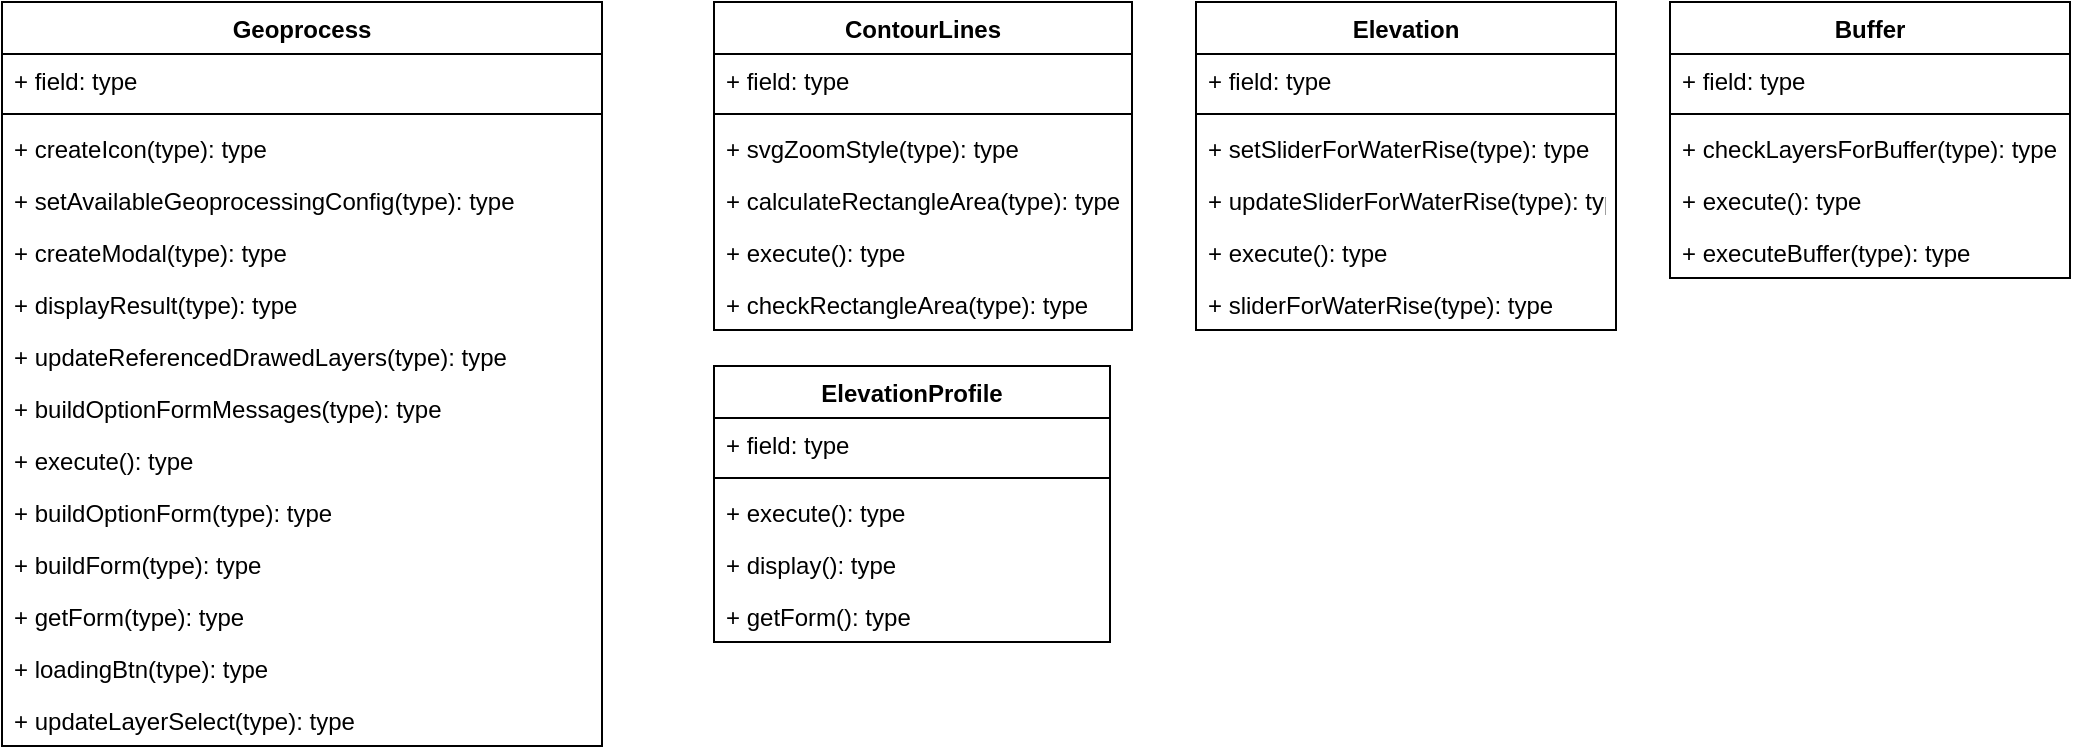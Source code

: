 <mxfile>
    <diagram id="CWb_n4CAjd2z9gFYFfTj" name="Refactor">
        <mxGraphModel dx="1044" dy="353" grid="0" gridSize="10" guides="1" tooltips="1" connect="1" arrows="1" fold="1" page="1" pageScale="1" pageWidth="1169" pageHeight="827" math="0" shadow="0">
            <root>
                <mxCell id="0"/>
                <mxCell id="1" parent="0"/>
                <mxCell id="zH9yEyfcCZAy-cP3OPAp-57" value="Elevation" style="swimlane;fontStyle=1;align=center;verticalAlign=top;childLayout=stackLayout;horizontal=1;startSize=26;horizontalStack=0;resizeParent=1;resizeParentMax=0;resizeLast=0;collapsible=1;marginBottom=0;" parent="1" vertex="1">
                    <mxGeometry x="683" y="17" width="210" height="164" as="geometry"/>
                </mxCell>
                <mxCell id="zH9yEyfcCZAy-cP3OPAp-58" value="+ field: type" style="text;strokeColor=none;fillColor=none;align=left;verticalAlign=top;spacingLeft=4;spacingRight=4;overflow=hidden;rotatable=0;points=[[0,0.5],[1,0.5]];portConstraint=eastwest;" parent="zH9yEyfcCZAy-cP3OPAp-57" vertex="1">
                    <mxGeometry y="26" width="210" height="26" as="geometry"/>
                </mxCell>
                <mxCell id="zH9yEyfcCZAy-cP3OPAp-59" value="" style="line;strokeWidth=1;fillColor=none;align=left;verticalAlign=middle;spacingTop=-1;spacingLeft=3;spacingRight=3;rotatable=0;labelPosition=right;points=[];portConstraint=eastwest;strokeColor=inherit;" parent="zH9yEyfcCZAy-cP3OPAp-57" vertex="1">
                    <mxGeometry y="52" width="210" height="8" as="geometry"/>
                </mxCell>
                <mxCell id="zH9yEyfcCZAy-cP3OPAp-83" value="+ setSliderForWaterRise(type): type" style="text;strokeColor=none;fillColor=none;align=left;verticalAlign=top;spacingLeft=4;spacingRight=4;overflow=hidden;rotatable=0;points=[[0,0.5],[1,0.5]];portConstraint=eastwest;" parent="zH9yEyfcCZAy-cP3OPAp-57" vertex="1">
                    <mxGeometry y="60" width="210" height="26" as="geometry"/>
                </mxCell>
                <mxCell id="zH9yEyfcCZAy-cP3OPAp-82" value="+ updateSliderForWaterRise(type): type" style="text;strokeColor=none;fillColor=none;align=left;verticalAlign=top;spacingLeft=4;spacingRight=4;overflow=hidden;rotatable=0;points=[[0,0.5],[1,0.5]];portConstraint=eastwest;" parent="zH9yEyfcCZAy-cP3OPAp-57" vertex="1">
                    <mxGeometry y="86" width="210" height="26" as="geometry"/>
                </mxCell>
                <mxCell id="z0Jqj_uq5-GdilpMSnM8-4" value="+ execute(): type" style="text;strokeColor=none;fillColor=none;align=left;verticalAlign=top;spacingLeft=4;spacingRight=4;overflow=hidden;rotatable=0;points=[[0,0.5],[1,0.5]];portConstraint=eastwest;" vertex="1" parent="zH9yEyfcCZAy-cP3OPAp-57">
                    <mxGeometry y="112" width="210" height="26" as="geometry"/>
                </mxCell>
                <mxCell id="zH9yEyfcCZAy-cP3OPAp-84" value="+ sliderForWaterRise(type): type" style="text;strokeColor=none;fillColor=none;align=left;verticalAlign=top;spacingLeft=4;spacingRight=4;overflow=hidden;rotatable=0;points=[[0,0.5],[1,0.5]];portConstraint=eastwest;" parent="zH9yEyfcCZAy-cP3OPAp-57" vertex="1">
                    <mxGeometry y="138" width="210" height="26" as="geometry"/>
                </mxCell>
                <mxCell id="zH9yEyfcCZAy-cP3OPAp-61" value="ContourLines" style="swimlane;fontStyle=1;align=center;verticalAlign=top;childLayout=stackLayout;horizontal=1;startSize=26;horizontalStack=0;resizeParent=1;resizeParentMax=0;resizeLast=0;collapsible=1;marginBottom=0;" parent="1" vertex="1">
                    <mxGeometry x="442" y="17" width="209" height="164" as="geometry"/>
                </mxCell>
                <mxCell id="zH9yEyfcCZAy-cP3OPAp-62" value="+ field: type" style="text;strokeColor=none;fillColor=none;align=left;verticalAlign=top;spacingLeft=4;spacingRight=4;overflow=hidden;rotatable=0;points=[[0,0.5],[1,0.5]];portConstraint=eastwest;" parent="zH9yEyfcCZAy-cP3OPAp-61" vertex="1">
                    <mxGeometry y="26" width="209" height="26" as="geometry"/>
                </mxCell>
                <mxCell id="zH9yEyfcCZAy-cP3OPAp-63" value="" style="line;strokeWidth=1;fillColor=none;align=left;verticalAlign=middle;spacingTop=-1;spacingLeft=3;spacingRight=3;rotatable=0;labelPosition=right;points=[];portConstraint=eastwest;strokeColor=inherit;" parent="zH9yEyfcCZAy-cP3OPAp-61" vertex="1">
                    <mxGeometry y="52" width="209" height="8" as="geometry"/>
                </mxCell>
                <mxCell id="zH9yEyfcCZAy-cP3OPAp-76" value="+ svgZoomStyle(type): type" style="text;strokeColor=none;fillColor=none;align=left;verticalAlign=top;spacingLeft=4;spacingRight=4;overflow=hidden;rotatable=0;points=[[0,0.5],[1,0.5]];portConstraint=eastwest;" parent="zH9yEyfcCZAy-cP3OPAp-61" vertex="1">
                    <mxGeometry y="60" width="209" height="26" as="geometry"/>
                </mxCell>
                <mxCell id="zH9yEyfcCZAy-cP3OPAp-85" value="+ calculateRectangleArea(type): type" style="text;strokeColor=none;fillColor=none;align=left;verticalAlign=top;spacingLeft=4;spacingRight=4;overflow=hidden;rotatable=0;points=[[0,0.5],[1,0.5]];portConstraint=eastwest;" parent="zH9yEyfcCZAy-cP3OPAp-61" vertex="1">
                    <mxGeometry y="86" width="209" height="26" as="geometry"/>
                </mxCell>
                <mxCell id="z0Jqj_uq5-GdilpMSnM8-5" value="+ execute(): type" style="text;strokeColor=none;fillColor=none;align=left;verticalAlign=top;spacingLeft=4;spacingRight=4;overflow=hidden;rotatable=0;points=[[0,0.5],[1,0.5]];portConstraint=eastwest;" vertex="1" parent="zH9yEyfcCZAy-cP3OPAp-61">
                    <mxGeometry y="112" width="209" height="26" as="geometry"/>
                </mxCell>
                <mxCell id="zH9yEyfcCZAy-cP3OPAp-86" value="+ checkRectangleArea(type): type" style="text;strokeColor=none;fillColor=none;align=left;verticalAlign=top;spacingLeft=4;spacingRight=4;overflow=hidden;rotatable=0;points=[[0,0.5],[1,0.5]];portConstraint=eastwest;" parent="zH9yEyfcCZAy-cP3OPAp-61" vertex="1">
                    <mxGeometry y="138" width="209" height="26" as="geometry"/>
                </mxCell>
                <mxCell id="zH9yEyfcCZAy-cP3OPAp-65" value="Buffer" style="swimlane;fontStyle=1;align=center;verticalAlign=top;childLayout=stackLayout;horizontal=1;startSize=26;horizontalStack=0;resizeParent=1;resizeParentMax=0;resizeLast=0;collapsible=1;marginBottom=0;" parent="1" vertex="1">
                    <mxGeometry x="920" y="17" width="200" height="138" as="geometry"/>
                </mxCell>
                <mxCell id="zH9yEyfcCZAy-cP3OPAp-66" value="+ field: type" style="text;strokeColor=none;fillColor=none;align=left;verticalAlign=top;spacingLeft=4;spacingRight=4;overflow=hidden;rotatable=0;points=[[0,0.5],[1,0.5]];portConstraint=eastwest;" parent="zH9yEyfcCZAy-cP3OPAp-65" vertex="1">
                    <mxGeometry y="26" width="200" height="26" as="geometry"/>
                </mxCell>
                <mxCell id="zH9yEyfcCZAy-cP3OPAp-67" value="" style="line;strokeWidth=1;fillColor=none;align=left;verticalAlign=middle;spacingTop=-1;spacingLeft=3;spacingRight=3;rotatable=0;labelPosition=right;points=[];portConstraint=eastwest;strokeColor=inherit;" parent="zH9yEyfcCZAy-cP3OPAp-65" vertex="1">
                    <mxGeometry y="52" width="200" height="8" as="geometry"/>
                </mxCell>
                <mxCell id="zH9yEyfcCZAy-cP3OPAp-87" value="+ checkLayersForBuffer(type): type" style="text;strokeColor=none;fillColor=none;align=left;verticalAlign=top;spacingLeft=4;spacingRight=4;overflow=hidden;rotatable=0;points=[[0,0.5],[1,0.5]];portConstraint=eastwest;" parent="zH9yEyfcCZAy-cP3OPAp-65" vertex="1">
                    <mxGeometry y="60" width="200" height="26" as="geometry"/>
                </mxCell>
                <mxCell id="z0Jqj_uq5-GdilpMSnM8-3" value="+ execute(): type" style="text;strokeColor=none;fillColor=none;align=left;verticalAlign=top;spacingLeft=4;spacingRight=4;overflow=hidden;rotatable=0;points=[[0,0.5],[1,0.5]];portConstraint=eastwest;" vertex="1" parent="zH9yEyfcCZAy-cP3OPAp-65">
                    <mxGeometry y="86" width="200" height="26" as="geometry"/>
                </mxCell>
                <mxCell id="zH9yEyfcCZAy-cP3OPAp-90" value="+ executeBuffer(type): type" style="text;strokeColor=none;fillColor=none;align=left;verticalAlign=top;spacingLeft=4;spacingRight=4;overflow=hidden;rotatable=0;points=[[0,0.5],[1,0.5]];portConstraint=eastwest;" parent="zH9yEyfcCZAy-cP3OPAp-65" vertex="1">
                    <mxGeometry y="112" width="200" height="26" as="geometry"/>
                </mxCell>
                <mxCell id="zH9yEyfcCZAy-cP3OPAp-69" value="ElevationProfile" style="swimlane;fontStyle=1;align=center;verticalAlign=top;childLayout=stackLayout;horizontal=1;startSize=26;horizontalStack=0;resizeParent=1;resizeParentMax=0;resizeLast=0;collapsible=1;marginBottom=0;" parent="1" vertex="1">
                    <mxGeometry x="442" y="199" width="198" height="138" as="geometry"/>
                </mxCell>
                <mxCell id="zH9yEyfcCZAy-cP3OPAp-70" value="+ field: type" style="text;strokeColor=none;fillColor=none;align=left;verticalAlign=top;spacingLeft=4;spacingRight=4;overflow=hidden;rotatable=0;points=[[0,0.5],[1,0.5]];portConstraint=eastwest;" parent="zH9yEyfcCZAy-cP3OPAp-69" vertex="1">
                    <mxGeometry y="26" width="198" height="26" as="geometry"/>
                </mxCell>
                <mxCell id="zH9yEyfcCZAy-cP3OPAp-71" value="" style="line;strokeWidth=1;fillColor=none;align=left;verticalAlign=middle;spacingTop=-1;spacingLeft=3;spacingRight=3;rotatable=0;labelPosition=right;points=[];portConstraint=eastwest;strokeColor=inherit;" parent="zH9yEyfcCZAy-cP3OPAp-69" vertex="1">
                    <mxGeometry y="52" width="198" height="8" as="geometry"/>
                </mxCell>
                <mxCell id="zH9yEyfcCZAy-cP3OPAp-94" value="+ execute(): type" style="text;strokeColor=none;fillColor=none;align=left;verticalAlign=top;spacingLeft=4;spacingRight=4;overflow=hidden;rotatable=0;points=[[0,0.5],[1,0.5]];portConstraint=eastwest;" parent="zH9yEyfcCZAy-cP3OPAp-69" vertex="1">
                    <mxGeometry y="60" width="198" height="26" as="geometry"/>
                </mxCell>
                <mxCell id="z0Jqj_uq5-GdilpMSnM8-1" value="+ display(): type" style="text;strokeColor=none;fillColor=none;align=left;verticalAlign=top;spacingLeft=4;spacingRight=4;overflow=hidden;rotatable=0;points=[[0,0.5],[1,0.5]];portConstraint=eastwest;" vertex="1" parent="zH9yEyfcCZAy-cP3OPAp-69">
                    <mxGeometry y="86" width="198" height="26" as="geometry"/>
                </mxCell>
                <mxCell id="z0Jqj_uq5-GdilpMSnM8-2" value="+ getForm(): type" style="text;strokeColor=none;fillColor=none;align=left;verticalAlign=top;spacingLeft=4;spacingRight=4;overflow=hidden;rotatable=0;points=[[0,0.5],[1,0.5]];portConstraint=eastwest;" vertex="1" parent="zH9yEyfcCZAy-cP3OPAp-69">
                    <mxGeometry y="112" width="198" height="26" as="geometry"/>
                </mxCell>
                <mxCell id="zH9yEyfcCZAy-cP3OPAp-73" value="Geoprocess" style="swimlane;fontStyle=1;align=center;verticalAlign=top;childLayout=stackLayout;horizontal=1;startSize=26;horizontalStack=0;resizeParent=1;resizeParentMax=0;resizeLast=0;collapsible=1;marginBottom=0;" parent="1" vertex="1">
                    <mxGeometry x="86" y="17" width="300" height="372" as="geometry"/>
                </mxCell>
                <mxCell id="zH9yEyfcCZAy-cP3OPAp-74" value="+ field: type" style="text;strokeColor=none;fillColor=none;align=left;verticalAlign=top;spacingLeft=4;spacingRight=4;overflow=hidden;rotatable=0;points=[[0,0.5],[1,0.5]];portConstraint=eastwest;" parent="zH9yEyfcCZAy-cP3OPAp-73" vertex="1">
                    <mxGeometry y="26" width="300" height="26" as="geometry"/>
                </mxCell>
                <mxCell id="zH9yEyfcCZAy-cP3OPAp-75" value="" style="line;strokeWidth=1;fillColor=none;align=left;verticalAlign=middle;spacingTop=-1;spacingLeft=3;spacingRight=3;rotatable=0;labelPosition=right;points=[];portConstraint=eastwest;strokeColor=inherit;" parent="zH9yEyfcCZAy-cP3OPAp-73" vertex="1">
                    <mxGeometry y="52" width="300" height="8" as="geometry"/>
                </mxCell>
                <mxCell id="zH9yEyfcCZAy-cP3OPAp-77" value="+ createIcon(type): type" style="text;strokeColor=none;fillColor=none;align=left;verticalAlign=top;spacingLeft=4;spacingRight=4;overflow=hidden;rotatable=0;points=[[0,0.5],[1,0.5]];portConstraint=eastwest;" parent="zH9yEyfcCZAy-cP3OPAp-73" vertex="1">
                    <mxGeometry y="60" width="300" height="26" as="geometry"/>
                </mxCell>
                <mxCell id="zH9yEyfcCZAy-cP3OPAp-79" value="+ setAvailableGeoprocessingConfig(type): type" style="text;strokeColor=none;fillColor=none;align=left;verticalAlign=top;spacingLeft=4;spacingRight=4;overflow=hidden;rotatable=0;points=[[0,0.5],[1,0.5]];portConstraint=eastwest;" parent="zH9yEyfcCZAy-cP3OPAp-73" vertex="1">
                    <mxGeometry y="86" width="300" height="26" as="geometry"/>
                </mxCell>
                <mxCell id="zH9yEyfcCZAy-cP3OPAp-78" value="+ createModal(type): type" style="text;strokeColor=none;fillColor=none;align=left;verticalAlign=top;spacingLeft=4;spacingRight=4;overflow=hidden;rotatable=0;points=[[0,0.5],[1,0.5]];portConstraint=eastwest;" parent="zH9yEyfcCZAy-cP3OPAp-73" vertex="1">
                    <mxGeometry y="112" width="300" height="26" as="geometry"/>
                </mxCell>
                <mxCell id="zH9yEyfcCZAy-cP3OPAp-80" value="+ displayResult(type): type" style="text;strokeColor=none;fillColor=none;align=left;verticalAlign=top;spacingLeft=4;spacingRight=4;overflow=hidden;rotatable=0;points=[[0,0.5],[1,0.5]];portConstraint=eastwest;" parent="zH9yEyfcCZAy-cP3OPAp-73" vertex="1">
                    <mxGeometry y="138" width="300" height="26" as="geometry"/>
                </mxCell>
                <mxCell id="zH9yEyfcCZAy-cP3OPAp-81" value="+ updateReferencedDrawedLayers(type): type" style="text;strokeColor=none;fillColor=none;align=left;verticalAlign=top;spacingLeft=4;spacingRight=4;overflow=hidden;rotatable=0;points=[[0,0.5],[1,0.5]];portConstraint=eastwest;" parent="zH9yEyfcCZAy-cP3OPAp-73" vertex="1">
                    <mxGeometry y="164" width="300" height="26" as="geometry"/>
                </mxCell>
                <mxCell id="zH9yEyfcCZAy-cP3OPAp-88" value="+ buildOptionFormMessages(type): type" style="text;strokeColor=none;fillColor=none;align=left;verticalAlign=top;spacingLeft=4;spacingRight=4;overflow=hidden;rotatable=0;points=[[0,0.5],[1,0.5]];portConstraint=eastwest;" parent="zH9yEyfcCZAy-cP3OPAp-73" vertex="1">
                    <mxGeometry y="190" width="300" height="26" as="geometry"/>
                </mxCell>
                <mxCell id="z0Jqj_uq5-GdilpMSnM8-6" value="+ execute(): type" style="text;strokeColor=none;fillColor=none;align=left;verticalAlign=top;spacingLeft=4;spacingRight=4;overflow=hidden;rotatable=0;points=[[0,0.5],[1,0.5]];portConstraint=eastwest;" vertex="1" parent="zH9yEyfcCZAy-cP3OPAp-73">
                    <mxGeometry y="216" width="300" height="26" as="geometry"/>
                </mxCell>
                <mxCell id="zH9yEyfcCZAy-cP3OPAp-89" value="+ buildOptionForm(type): type" style="text;strokeColor=none;fillColor=none;align=left;verticalAlign=top;spacingLeft=4;spacingRight=4;overflow=hidden;rotatable=0;points=[[0,0.5],[1,0.5]];portConstraint=eastwest;" parent="zH9yEyfcCZAy-cP3OPAp-73" vertex="1">
                    <mxGeometry y="242" width="300" height="26" as="geometry"/>
                </mxCell>
                <mxCell id="zH9yEyfcCZAy-cP3OPAp-92" value="+ buildForm(type): type" style="text;strokeColor=none;fillColor=none;align=left;verticalAlign=top;spacingLeft=4;spacingRight=4;overflow=hidden;rotatable=0;points=[[0,0.5],[1,0.5]];portConstraint=eastwest;" parent="zH9yEyfcCZAy-cP3OPAp-73" vertex="1">
                    <mxGeometry y="268" width="300" height="26" as="geometry"/>
                </mxCell>
                <mxCell id="zH9yEyfcCZAy-cP3OPAp-93" value="+ getForm(type): type" style="text;strokeColor=none;fillColor=none;align=left;verticalAlign=top;spacingLeft=4;spacingRight=4;overflow=hidden;rotatable=0;points=[[0,0.5],[1,0.5]];portConstraint=eastwest;" parent="zH9yEyfcCZAy-cP3OPAp-73" vertex="1">
                    <mxGeometry y="294" width="300" height="26" as="geometry"/>
                </mxCell>
                <mxCell id="zH9yEyfcCZAy-cP3OPAp-95" value="+ loadingBtn(type): type" style="text;strokeColor=none;fillColor=none;align=left;verticalAlign=top;spacingLeft=4;spacingRight=4;overflow=hidden;rotatable=0;points=[[0,0.5],[1,0.5]];portConstraint=eastwest;" parent="zH9yEyfcCZAy-cP3OPAp-73" vertex="1">
                    <mxGeometry y="320" width="300" height="26" as="geometry"/>
                </mxCell>
                <mxCell id="zH9yEyfcCZAy-cP3OPAp-96" value="+ updateLayerSelect(type): type" style="text;strokeColor=none;fillColor=none;align=left;verticalAlign=top;spacingLeft=4;spacingRight=4;overflow=hidden;rotatable=0;points=[[0,0.5],[1,0.5]];portConstraint=eastwest;" parent="zH9yEyfcCZAy-cP3OPAp-73" vertex="1">
                    <mxGeometry y="346" width="300" height="26" as="geometry"/>
                </mxCell>
            </root>
        </mxGraphModel>
    </diagram>
    <diagram id="9buAv9uHo4CewKqJzlxB" name="Original">
        <mxGraphModel dx="832" dy="353" grid="1" gridSize="10" guides="1" tooltips="1" connect="1" arrows="1" fold="1" page="1" pageScale="1" pageWidth="827" pageHeight="1169" math="0" shadow="0">
            <root>
                <mxCell id="5ee6ZNDq-BOsnMpL46Sq-0"/>
                <mxCell id="5ee6ZNDq-BOsnMpL46Sq-1" parent="5ee6ZNDq-BOsnMpL46Sq-0"/>
                <mxCell id="V0HAKdZt5HSDC3kejw7x-1" value="Geoprocessing" style="swimlane;fontStyle=1;align=center;verticalAlign=top;childLayout=stackLayout;horizontal=1;startSize=26;horizontalStack=0;resizeParent=1;resizeParentMax=0;resizeLast=0;collapsible=1;marginBottom=0;strokeColor=#B0B0B0;fontColor=#B0B0B0;" vertex="1" parent="5ee6ZNDq-BOsnMpL46Sq-1">
                    <mxGeometry x="80" y="10" width="300" height="606" as="geometry"/>
                </mxCell>
                <mxCell id="V0HAKdZt5HSDC3kejw7x-2" value="+ field: type" style="text;strokeColor=none;fillColor=none;align=left;verticalAlign=top;spacingLeft=4;spacingRight=4;overflow=hidden;rotatable=0;points=[[0,0.5],[1,0.5]];portConstraint=eastwest;" vertex="1" parent="V0HAKdZt5HSDC3kejw7x-1">
                    <mxGeometry y="26" width="300" height="26" as="geometry"/>
                </mxCell>
                <mxCell id="V0HAKdZt5HSDC3kejw7x-3" value="" style="line;strokeWidth=1;fillColor=none;align=left;verticalAlign=middle;spacingTop=-1;spacingLeft=3;spacingRight=3;rotatable=0;labelPosition=right;points=[];portConstraint=eastwest;strokeColor=inherit;" vertex="1" parent="V0HAKdZt5HSDC3kejw7x-1">
                    <mxGeometry y="52" width="300" height="8" as="geometry"/>
                </mxCell>
                <mxCell id="V0HAKdZt5HSDC3kejw7x-4" value="+ svgZoomStyle(type): type" style="text;strokeColor=none;fillColor=none;align=left;verticalAlign=top;spacingLeft=4;spacingRight=4;overflow=hidden;rotatable=0;points=[[0,0.5],[1,0.5]];portConstraint=eastwest;" vertex="1" parent="V0HAKdZt5HSDC3kejw7x-1">
                    <mxGeometry y="60" width="300" height="26" as="geometry"/>
                </mxCell>
                <mxCell id="V0HAKdZt5HSDC3kejw7x-5" value="+ createIcon(type): type" style="text;strokeColor=none;fillColor=none;align=left;verticalAlign=top;spacingLeft=4;spacingRight=4;overflow=hidden;rotatable=0;points=[[0,0.5],[1,0.5]];portConstraint=eastwest;" vertex="1" parent="V0HAKdZt5HSDC3kejw7x-1">
                    <mxGeometry y="86" width="300" height="26" as="geometry"/>
                </mxCell>
                <mxCell id="V0HAKdZt5HSDC3kejw7x-6" value="+ createModal(type): type" style="text;strokeColor=none;fillColor=none;align=left;verticalAlign=top;spacingLeft=4;spacingRight=4;overflow=hidden;rotatable=0;points=[[0,0.5],[1,0.5]];portConstraint=eastwest;" vertex="1" parent="V0HAKdZt5HSDC3kejw7x-1">
                    <mxGeometry y="112" width="300" height="26" as="geometry"/>
                </mxCell>
                <mxCell id="V0HAKdZt5HSDC3kejw7x-7" value="+ setAvailableGeoprocessingConfig(type): type" style="text;strokeColor=none;fillColor=none;align=left;verticalAlign=top;spacingLeft=4;spacingRight=4;overflow=hidden;rotatable=0;points=[[0,0.5],[1,0.5]];portConstraint=eastwest;" vertex="1" parent="V0HAKdZt5HSDC3kejw7x-1">
                    <mxGeometry y="138" width="300" height="26" as="geometry"/>
                </mxCell>
                <mxCell id="V0HAKdZt5HSDC3kejw7x-8" value="+ displayResult(type): type" style="text;strokeColor=none;fillColor=none;align=left;verticalAlign=top;spacingLeft=4;spacingRight=4;overflow=hidden;rotatable=0;points=[[0,0.5],[1,0.5]];portConstraint=eastwest;" vertex="1" parent="V0HAKdZt5HSDC3kejw7x-1">
                    <mxGeometry y="164" width="300" height="26" as="geometry"/>
                </mxCell>
                <mxCell id="V0HAKdZt5HSDC3kejw7x-9" value="+ updateReferencedDrawedLayers(type): type" style="text;strokeColor=none;fillColor=none;align=left;verticalAlign=top;spacingLeft=4;spacingRight=4;overflow=hidden;rotatable=0;points=[[0,0.5],[1,0.5]];portConstraint=eastwest;" vertex="1" parent="V0HAKdZt5HSDC3kejw7x-1">
                    <mxGeometry y="190" width="300" height="26" as="geometry"/>
                </mxCell>
                <mxCell id="V0HAKdZt5HSDC3kejw7x-10" value="+ updateSliderForWaterRise(type): type" style="text;strokeColor=none;fillColor=none;align=left;verticalAlign=top;spacingLeft=4;spacingRight=4;overflow=hidden;rotatable=0;points=[[0,0.5],[1,0.5]];portConstraint=eastwest;" vertex="1" parent="V0HAKdZt5HSDC3kejw7x-1">
                    <mxGeometry y="216" width="300" height="26" as="geometry"/>
                </mxCell>
                <mxCell id="V0HAKdZt5HSDC3kejw7x-11" value="+ setSliderForWaterRise(type): type" style="text;strokeColor=none;fillColor=none;align=left;verticalAlign=top;spacingLeft=4;spacingRight=4;overflow=hidden;rotatable=0;points=[[0,0.5],[1,0.5]];portConstraint=eastwest;" vertex="1" parent="V0HAKdZt5HSDC3kejw7x-1">
                    <mxGeometry y="242" width="300" height="26" as="geometry"/>
                </mxCell>
                <mxCell id="V0HAKdZt5HSDC3kejw7x-12" value="+ sliderForWaterRise(type): type" style="text;strokeColor=none;fillColor=none;align=left;verticalAlign=top;spacingLeft=4;spacingRight=4;overflow=hidden;rotatable=0;points=[[0,0.5],[1,0.5]];portConstraint=eastwest;" vertex="1" parent="V0HAKdZt5HSDC3kejw7x-1">
                    <mxGeometry y="268" width="300" height="26" as="geometry"/>
                </mxCell>
                <mxCell id="V0HAKdZt5HSDC3kejw7x-13" value="+ calculateRectangleArea(type): type" style="text;strokeColor=none;fillColor=none;align=left;verticalAlign=top;spacingLeft=4;spacingRight=4;overflow=hidden;rotatable=0;points=[[0,0.5],[1,0.5]];portConstraint=eastwest;" vertex="1" parent="V0HAKdZt5HSDC3kejw7x-1">
                    <mxGeometry y="294" width="300" height="26" as="geometry"/>
                </mxCell>
                <mxCell id="V0HAKdZt5HSDC3kejw7x-14" value="+ checkRectangleArea(type): type" style="text;strokeColor=none;fillColor=none;align=left;verticalAlign=top;spacingLeft=4;spacingRight=4;overflow=hidden;rotatable=0;points=[[0,0.5],[1,0.5]];portConstraint=eastwest;" vertex="1" parent="V0HAKdZt5HSDC3kejw7x-1">
                    <mxGeometry y="320" width="300" height="26" as="geometry"/>
                </mxCell>
                <mxCell id="V0HAKdZt5HSDC3kejw7x-15" value="+ checkLayersForBuffer(type): type" style="text;strokeColor=none;fillColor=none;align=left;verticalAlign=top;spacingLeft=4;spacingRight=4;overflow=hidden;rotatable=0;points=[[0,0.5],[1,0.5]];portConstraint=eastwest;" vertex="1" parent="V0HAKdZt5HSDC3kejw7x-1">
                    <mxGeometry y="346" width="300" height="26" as="geometry"/>
                </mxCell>
                <mxCell id="V0HAKdZt5HSDC3kejw7x-16" value="+ buildOptionFormMessages(type): type" style="text;strokeColor=none;fillColor=none;align=left;verticalAlign=top;spacingLeft=4;spacingRight=4;overflow=hidden;rotatable=0;points=[[0,0.5],[1,0.5]];portConstraint=eastwest;" vertex="1" parent="V0HAKdZt5HSDC3kejw7x-1">
                    <mxGeometry y="372" width="300" height="26" as="geometry"/>
                </mxCell>
                <mxCell id="V0HAKdZt5HSDC3kejw7x-17" value="+ buildOptionForm(type): type" style="text;strokeColor=none;fillColor=none;align=left;verticalAlign=top;spacingLeft=4;spacingRight=4;overflow=hidden;rotatable=0;points=[[0,0.5],[1,0.5]];portConstraint=eastwest;" vertex="1" parent="V0HAKdZt5HSDC3kejw7x-1">
                    <mxGeometry y="398" width="300" height="26" as="geometry"/>
                </mxCell>
                <mxCell id="V0HAKdZt5HSDC3kejw7x-18" value="+ executeBuffer(type): type" style="text;strokeColor=none;fillColor=none;align=left;verticalAlign=top;spacingLeft=4;spacingRight=4;overflow=hidden;rotatable=0;points=[[0,0.5],[1,0.5]];portConstraint=eastwest;" vertex="1" parent="V0HAKdZt5HSDC3kejw7x-1">
                    <mxGeometry y="424" width="300" height="26" as="geometry"/>
                </mxCell>
                <mxCell id="V0HAKdZt5HSDC3kejw7x-19" value="+ executeGeoprocess(type): type" style="text;strokeColor=none;fillColor=none;align=left;verticalAlign=top;spacingLeft=4;spacingRight=4;overflow=hidden;rotatable=0;points=[[0,0.5],[1,0.5]];portConstraint=eastwest;" vertex="1" parent="V0HAKdZt5HSDC3kejw7x-1">
                    <mxGeometry y="450" width="300" height="26" as="geometry"/>
                </mxCell>
                <mxCell id="V0HAKdZt5HSDC3kejw7x-20" value="+ buildForm(type): type" style="text;strokeColor=none;fillColor=none;align=left;verticalAlign=top;spacingLeft=4;spacingRight=4;overflow=hidden;rotatable=0;points=[[0,0.5],[1,0.5]];portConstraint=eastwest;" vertex="1" parent="V0HAKdZt5HSDC3kejw7x-1">
                    <mxGeometry y="476" width="300" height="26" as="geometry"/>
                </mxCell>
                <mxCell id="V0HAKdZt5HSDC3kejw7x-21" value="+ getForm(type): type" style="text;strokeColor=none;fillColor=none;align=left;verticalAlign=top;spacingLeft=4;spacingRight=4;overflow=hidden;rotatable=0;points=[[0,0.5],[1,0.5]];portConstraint=eastwest;" vertex="1" parent="V0HAKdZt5HSDC3kejw7x-1">
                    <mxGeometry y="502" width="300" height="26" as="geometry"/>
                </mxCell>
                <mxCell id="V0HAKdZt5HSDC3kejw7x-22" value="+ elevationDiv(type): type" style="text;strokeColor=none;fillColor=none;align=left;verticalAlign=top;spacingLeft=4;spacingRight=4;overflow=hidden;rotatable=0;points=[[0,0.5],[1,0.5]];portConstraint=eastwest;" vertex="1" parent="V0HAKdZt5HSDC3kejw7x-1">
                    <mxGeometry y="528" width="300" height="26" as="geometry"/>
                </mxCell>
                <mxCell id="V0HAKdZt5HSDC3kejw7x-23" value="+ loadingBtn(type): type" style="text;strokeColor=none;fillColor=none;align=left;verticalAlign=top;spacingLeft=4;spacingRight=4;overflow=hidden;rotatable=0;points=[[0,0.5],[1,0.5]];portConstraint=eastwest;" vertex="1" parent="V0HAKdZt5HSDC3kejw7x-1">
                    <mxGeometry y="554" width="300" height="26" as="geometry"/>
                </mxCell>
                <mxCell id="V0HAKdZt5HSDC3kejw7x-24" value="+ updateLayerSelect(type): type" style="text;strokeColor=none;fillColor=none;align=left;verticalAlign=top;spacingLeft=4;spacingRight=4;overflow=hidden;rotatable=0;points=[[0,0.5],[1,0.5]];portConstraint=eastwest;" vertex="1" parent="V0HAKdZt5HSDC3kejw7x-1">
                    <mxGeometry y="580" width="300" height="26" as="geometry"/>
                </mxCell>
            </root>
        </mxGraphModel>
    </diagram>
</mxfile>